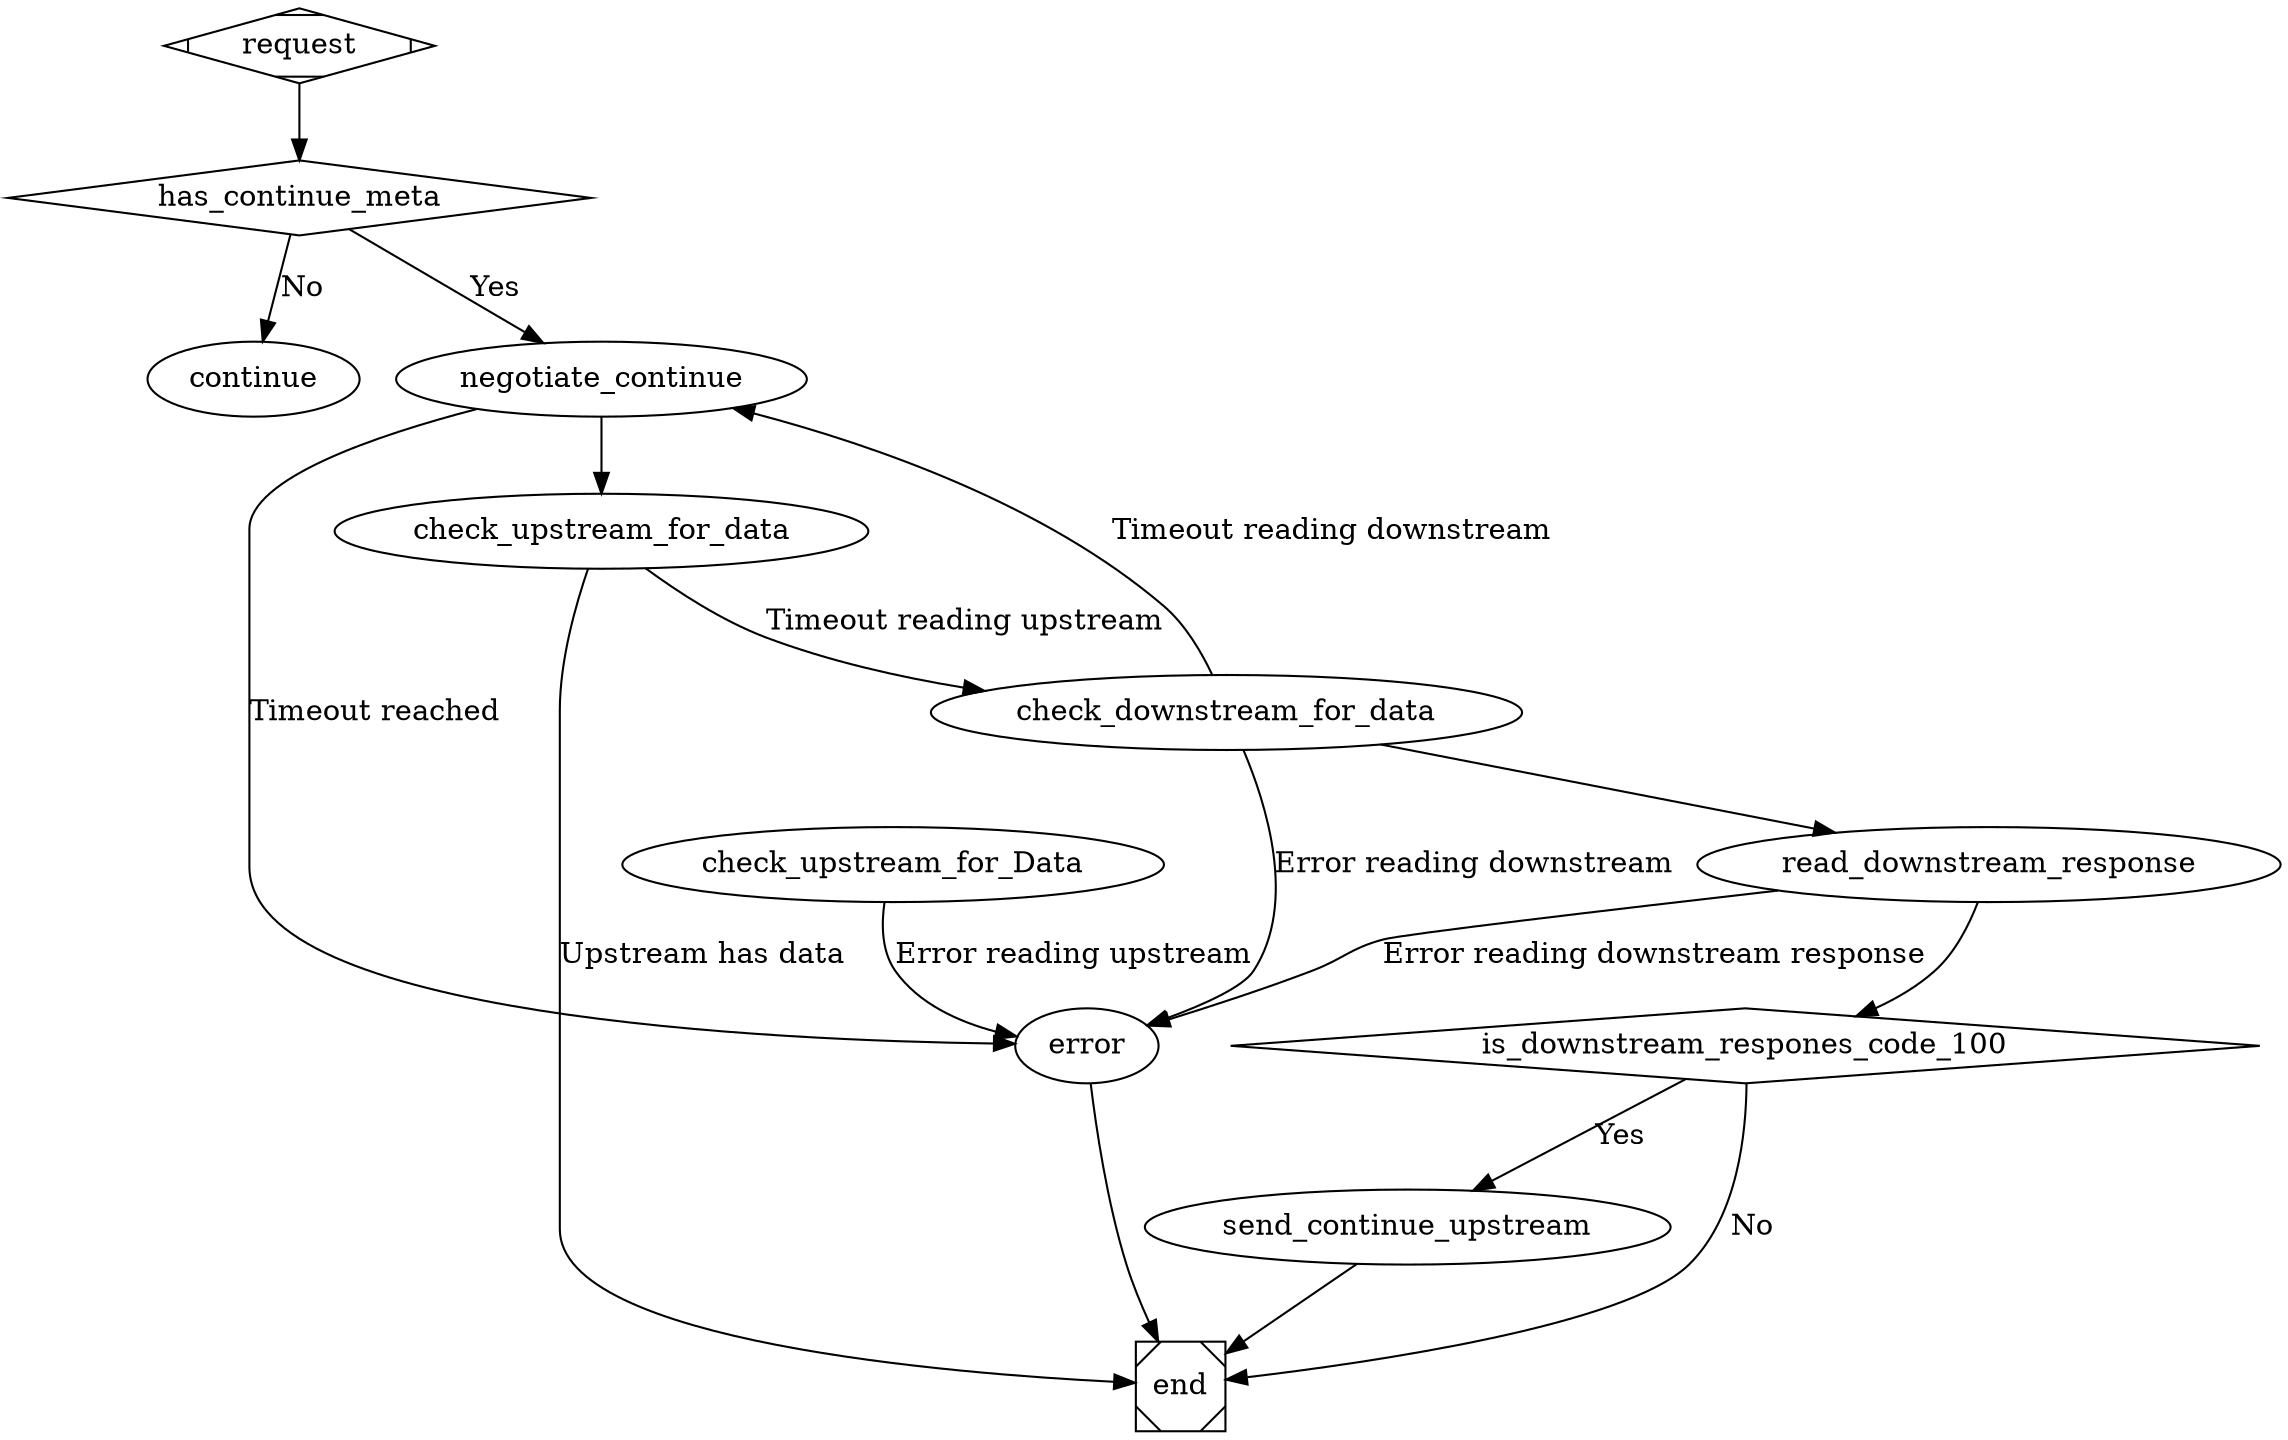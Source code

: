 digraph hstub_100_continue {
        request [shape=Mdiamond];
        has_continue_meta [shape=diamond];
        is_downstream_respones_code_100 [shape=diamond];
        request -> has_continue_meta;
        has_continue_meta -> continue [label="No"];
        has_continue_meta -> negotiate_continue [label="Yes"];
        negotiate_continue -> error [label="Timeout reached"];
        negotiate_continue -> check_upstream_for_data;
        check_upstream_for_data -> end [label="Upstream has data"];
        check_upstream_for_data -> check_downstream_for_data [label="Timeout reading upstream"];
        check_upstream_for_Data -> error [label="Error reading upstream"];
        check_downstream_for_data -> negotiate_continue [label="Timeout reading downstream"];
        check_downstream_for_data -> error [label="Error reading downstream"];
        check_downstream_for_data -> read_downstream_response;
        read_downstream_response -> error [label="Error reading downstream response"];
        read_downstream_response -> is_downstream_respones_code_100;
        is_downstream_respones_code_100 -> end [label="No"];
        is_downstream_respones_code_100 -> send_continue_upstream [label="Yes"];
        send_continue_upstream -> end;
        error -> end;
        end [shape=Msquare];
}